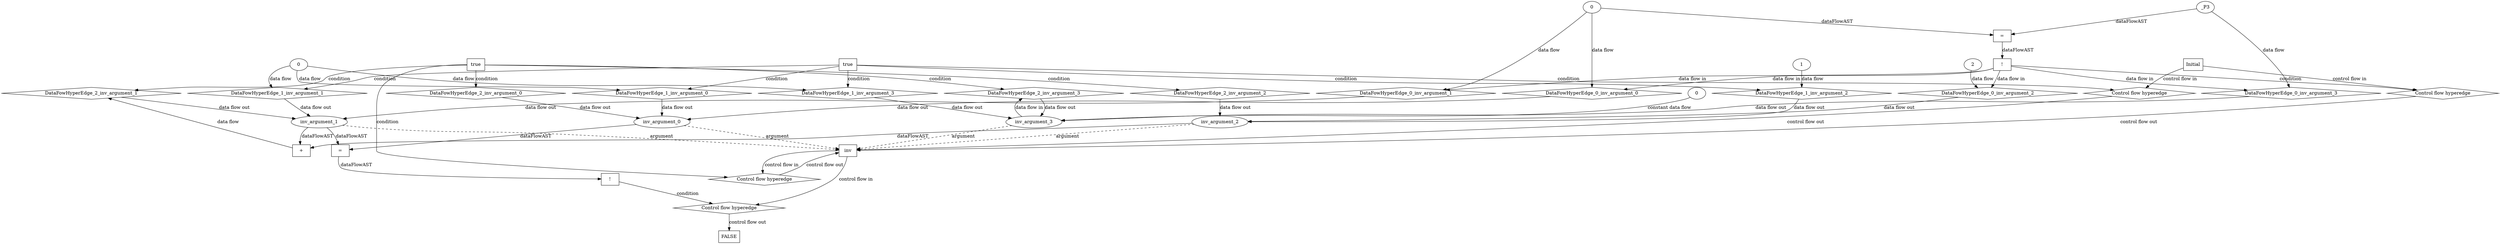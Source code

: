 digraph dag {
"inv" [label="inv" nodeName="inv" class=cfn  shape="rect"];
FALSE [label="FALSE" nodeName=FALSE class=cfn  shape="rect"];
Initial [label="Initial" nodeName=Initial class=cfn  shape="rect"];
ControlFowHyperEdge_0 [label="Control flow hyperedge" nodeName=ControlFowHyperEdge_0 class=controlFlowHyperEdge shape="diamond"];
"Initial" -> ControlFowHyperEdge_0 [label="control flow in"]
ControlFowHyperEdge_0 -> "inv" [label="control flow out"]
ControlFowHyperEdge_1 [label="Control flow hyperedge" nodeName=ControlFowHyperEdge_1 class=controlFlowHyperEdge shape="diamond"];
"Initial" -> ControlFowHyperEdge_1 [label="control flow in"]
ControlFowHyperEdge_1 -> "inv" [label="control flow out"]
ControlFowHyperEdge_2 [label="Control flow hyperedge" nodeName=ControlFowHyperEdge_2 class=controlFlowHyperEdge shape="diamond"];
"inv" -> ControlFowHyperEdge_2 [label="control flow in"]
ControlFowHyperEdge_2 -> "inv" [label="control flow out"]
ControlFowHyperEdge_3 [label="Control flow hyperedge" nodeName=ControlFowHyperEdge_3 class=controlFlowHyperEdge shape="diamond"];
"inv" -> ControlFowHyperEdge_3 [label="control flow in"]
ControlFowHyperEdge_3 -> "FALSE" [label="control flow out"]
"inv_argument_0" [label="inv_argument_0" nodeName=argument0 class=argument  head="inv" shape="oval"];
"inv_argument_0" -> "inv"[label="argument" style="dashed"]
"inv_argument_1" [label="inv_argument_1" nodeName=argument1 class=argument  head="inv" shape="oval"];
"inv_argument_1" -> "inv"[label="argument" style="dashed"]
"inv_argument_2" [label="inv_argument_2" nodeName=argument2 class=argument  head="inv" shape="oval"];
"inv_argument_2" -> "inv"[label="argument" style="dashed"]
"inv_argument_3" [label="inv_argument_3" nodeName=argument3 class=argument  head="inv" shape="oval"];
"inv_argument_3" -> "inv"[label="argument" style="dashed"]

"xxxinv___Initial_0xxxguard_0_node_0" [label="!" nodeName="xxxinv___Initial_0xxxguard_0_node_0" class=Operator shape="rect"];
"xxxinv___Initial_0xxxguard_0_node_1" [label="=" nodeName="xxxinv___Initial_0xxxguard_0_node_1" class=Operator  shape="rect"];
"xxxinv___Initial_0xxxguard_0_node_1" -> "xxxinv___Initial_0xxxguard_0_node_0"[label="dataFlowAST"]
"xxxinv___Initial_0xxxdataFlow3_node_0" -> "xxxinv___Initial_0xxxguard_0_node_1"[label="dataFlowAST"]
"xxxinv___Initial_0xxxdataFlow_0_node_0" -> "xxxinv___Initial_0xxxguard_0_node_1"[label="dataFlowAST"]

"xxxinv___Initial_0xxxguard_0_node_0" -> "ControlFowHyperEdge_0" [label="condition"];
"xxxinv___Initial_0xxxdataFlow_0_node_0" [label="0" nodeName="xxxinv___Initial_0xxxdataFlow_0_node_0" class=Literal ];

"xxxinv___Initial_0xxxdataFlow_0_node_0" -> "DataFowHyperEdge_0_inv_argument_0" [label="data flow"];

"xxxinv___Initial_0xxxdataFlow_0_node_0" -> "DataFowHyperEdge_0_inv_argument_1" [label="data flow"];
"xxxinv___Initial_0xxxdataFlow2_node_0" [label="2" nodeName="xxxinv___Initial_0xxxdataFlow2_node_0" class=Literal ];

"xxxinv___Initial_0xxxdataFlow2_node_0" -> "DataFowHyperEdge_0_inv_argument_2" [label="data flow"];
"xxxinv___Initial_0xxxdataFlow3_node_0" [label="_P3" nodeName="xxxinv___Initial_0xxxdataFlow3_node_0" class=Constant ];

"xxxinv___Initial_0xxxdataFlow3_node_0" -> "DataFowHyperEdge_0_inv_argument_3" [label="data flow"];
"true_1" [label="true" nodeName="true_1" class=true shape="rect"];
"true_1" -> "ControlFowHyperEdge_1" [label="condition"];
"xxxinv___Initial_1xxxdataFlow_0_node_0" [label="0" nodeName="xxxinv___Initial_1xxxdataFlow_0_node_0" class=Literal ];

"xxxinv___Initial_1xxxdataFlow_0_node_0" -> "DataFowHyperEdge_1_inv_argument_0" [label="data flow"];

"xxxinv___Initial_1xxxdataFlow_0_node_0" -> "DataFowHyperEdge_1_inv_argument_1" [label="data flow"];
"xxxinv___Initial_1xxxdataFlow2_node_0" [label="1" nodeName="xxxinv___Initial_1xxxdataFlow2_node_0" class=Literal ];

"xxxinv___Initial_1xxxdataFlow2_node_0" -> "DataFowHyperEdge_1_inv_argument_2" [label="data flow"];

"xxxinv___Initial_1xxxdataFlow_0_node_0" -> "DataFowHyperEdge_1_inv_argument_3" [label="data flow"];
"true_2" [label="true" nodeName="true_2" class=true shape="rect"];
"true_2" -> "ControlFowHyperEdge_2" [label="condition"];
"xxxinv___inv_2xxxdataFlow_0_node_0" [label="+" nodeName="xxxinv___inv_2xxxdataFlow_0_node_0" class= Operator shape="rect"];
"inv_argument_1" -> "xxxinv___inv_2xxxdataFlow_0_node_0"[label="dataFlowAST"]
"inv_argument_2" -> "xxxinv___inv_2xxxdataFlow_0_node_0"[label="dataFlowAST"]

"xxxinv___inv_2xxxdataFlow_0_node_0" -> "DataFowHyperEdge_2_inv_argument_1" [label="data flow"];
"xxxFALSE___inv_3xxxguard_0_node_0" [label="!" nodeName="xxxFALSE___inv_3xxxguard_0_node_0" class=Operator shape="rect"];
"xxxFALSE___inv_3xxxguard_0_node_1" [label="=" nodeName="xxxFALSE___inv_3xxxguard_0_node_1" class=Operator  shape="rect"];
"xxxFALSE___inv_3xxxguard_0_node_1" -> "xxxFALSE___inv_3xxxguard_0_node_0"[label="dataFlowAST"]
"inv_argument_0" -> "xxxFALSE___inv_3xxxguard_0_node_1"[label="dataFlowAST"]
"inv_argument_1" -> "xxxFALSE___inv_3xxxguard_0_node_1"[label="dataFlowAST"]

"xxxFALSE___inv_3xxxguard_0_node_0" -> "ControlFowHyperEdge_3" [label="condition"];
"DataFowHyperEdge_0_inv_argument_0" [label="DataFowHyperEdge_0_inv_argument_0" nodeName="DataFowHyperEdge_0_inv_argument_0" class=DataFlowHyperedge shape="diamond"];
"DataFowHyperEdge_0_inv_argument_0" -> "inv_argument_0"[label="data flow out"]
"xxxinv___Initial_0xxxguard_0_node_0" -> "DataFowHyperEdge_0_inv_argument_0"[label="data flow in"]
"DataFowHyperEdge_0_inv_argument_1" [label="DataFowHyperEdge_0_inv_argument_1" nodeName="DataFowHyperEdge_0_inv_argument_1" class=DataFlowHyperedge shape="diamond"];
"DataFowHyperEdge_0_inv_argument_1" -> "inv_argument_1"[label="data flow out"]
"xxxinv___Initial_0xxxguard_0_node_0" -> "DataFowHyperEdge_0_inv_argument_1"[label="data flow in"]
"DataFowHyperEdge_0_inv_argument_2" [label="DataFowHyperEdge_0_inv_argument_2" nodeName="DataFowHyperEdge_0_inv_argument_2" class=DataFlowHyperedge shape="diamond"];
"DataFowHyperEdge_0_inv_argument_2" -> "inv_argument_2"[label="data flow out"]
"xxxinv___Initial_0xxxguard_0_node_0" -> "DataFowHyperEdge_0_inv_argument_2"[label="data flow in"]
"DataFowHyperEdge_0_inv_argument_3" [label="DataFowHyperEdge_0_inv_argument_3" nodeName="DataFowHyperEdge_0_inv_argument_3" class=DataFlowHyperedge shape="diamond"];
"DataFowHyperEdge_0_inv_argument_3" -> "inv_argument_3"[label="data flow out"]
"xxxinv___Initial_0xxxguard_0_node_0" -> "DataFowHyperEdge_0_inv_argument_3"[label="data flow in"]
"DataFowHyperEdge_1_inv_argument_0" [label="DataFowHyperEdge_1_inv_argument_0" nodeName="DataFowHyperEdge_1_inv_argument_0" class=DataFlowHyperedge shape="diamond"];
"DataFowHyperEdge_1_inv_argument_0" -> "inv_argument_0"[label="data flow out"]
"true_1" -> "DataFowHyperEdge_1_inv_argument_0" [label="condition"];
"DataFowHyperEdge_1_inv_argument_1" [label="DataFowHyperEdge_1_inv_argument_1" nodeName="DataFowHyperEdge_1_inv_argument_1" class=DataFlowHyperedge shape="diamond"];
"DataFowHyperEdge_1_inv_argument_1" -> "inv_argument_1"[label="data flow out"]
"true_1" -> "DataFowHyperEdge_1_inv_argument_1" [label="condition"];
"DataFowHyperEdge_1_inv_argument_2" [label="DataFowHyperEdge_1_inv_argument_2" nodeName="DataFowHyperEdge_1_inv_argument_2" class=DataFlowHyperedge shape="diamond"];
"DataFowHyperEdge_1_inv_argument_2" -> "inv_argument_2"[label="data flow out"]
"true_1" -> "DataFowHyperEdge_1_inv_argument_2" [label="condition"];
"DataFowHyperEdge_1_inv_argument_3" [label="DataFowHyperEdge_1_inv_argument_3" nodeName="DataFowHyperEdge_1_inv_argument_3" class=DataFlowHyperedge shape="diamond"];
"DataFowHyperEdge_1_inv_argument_3" -> "inv_argument_3"[label="data flow out"]
"true_1" -> "DataFowHyperEdge_1_inv_argument_3" [label="condition"];
"DataFowHyperEdge_2_inv_argument_0" [label="DataFowHyperEdge_2_inv_argument_0" nodeName="DataFowHyperEdge_2_inv_argument_0" class=DataFlowHyperedge shape="diamond"];
"DataFowHyperEdge_2_inv_argument_0" -> "inv_argument_0"[label="data flow out"]
"true_2" -> "DataFowHyperEdge_2_inv_argument_0" [label="condition"];
"DataFowHyperEdge_2_inv_argument_1" [label="DataFowHyperEdge_2_inv_argument_1" nodeName="DataFowHyperEdge_2_inv_argument_1" class=DataFlowHyperedge shape="diamond"];
"DataFowHyperEdge_2_inv_argument_1" -> "inv_argument_1"[label="data flow out"]
"true_2" -> "DataFowHyperEdge_2_inv_argument_1" [label="condition"];
"DataFowHyperEdge_2_inv_argument_2" [label="DataFowHyperEdge_2_inv_argument_2" nodeName="DataFowHyperEdge_2_inv_argument_2" class=DataFlowHyperedge shape="diamond"];
"DataFowHyperEdge_2_inv_argument_2" -> "inv_argument_2"[label="data flow out"]
"true_2" -> "DataFowHyperEdge_2_inv_argument_2" [label="condition"];
"DataFowHyperEdge_2_inv_argument_3" [label="DataFowHyperEdge_2_inv_argument_3" nodeName="DataFowHyperEdge_2_inv_argument_3" class=DataFlowHyperedge shape="diamond"];
"DataFowHyperEdge_2_inv_argument_3" -> "inv_argument_3"[label="data flow out"]
"true_2" -> "DataFowHyperEdge_2_inv_argument_3" [label="condition"];
"xxxFALSE___inv_3xxxinv_argument_3_constant_0" [label="0" nodeName="xxxFALSE___inv_3xxxinv_argument_3_constant_0" class=Constant];
"xxxFALSE___inv_3xxxinv_argument_3_constant_0" -> "inv_argument_3" [label="constant data flow"];
"inv_argument_3" -> "DataFowHyperEdge_2_inv_argument_3"[label="data flow in"]




}
